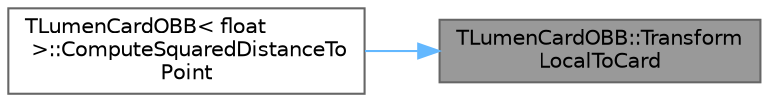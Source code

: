 digraph "TLumenCardOBB::TransformLocalToCard"
{
 // INTERACTIVE_SVG=YES
 // LATEX_PDF_SIZE
  bgcolor="transparent";
  edge [fontname=Helvetica,fontsize=10,labelfontname=Helvetica,labelfontsize=10];
  node [fontname=Helvetica,fontsize=10,shape=box,height=0.2,width=0.4];
  rankdir="RL";
  Node1 [id="Node000001",label="TLumenCardOBB::Transform\lLocalToCard",height=0.2,width=0.4,color="gray40", fillcolor="grey60", style="filled", fontcolor="black",tooltip=" "];
  Node1 -> Node2 [id="edge1_Node000001_Node000002",dir="back",color="steelblue1",style="solid",tooltip=" "];
  Node2 [id="Node000002",label="TLumenCardOBB\< float\l \>::ComputeSquaredDistanceTo\lPoint",height=0.2,width=0.4,color="grey40", fillcolor="white", style="filled",URL="$dd/d8b/classTLumenCardOBB.html#af37938599ee5843853ec127b93c04b43",tooltip=" "];
}
